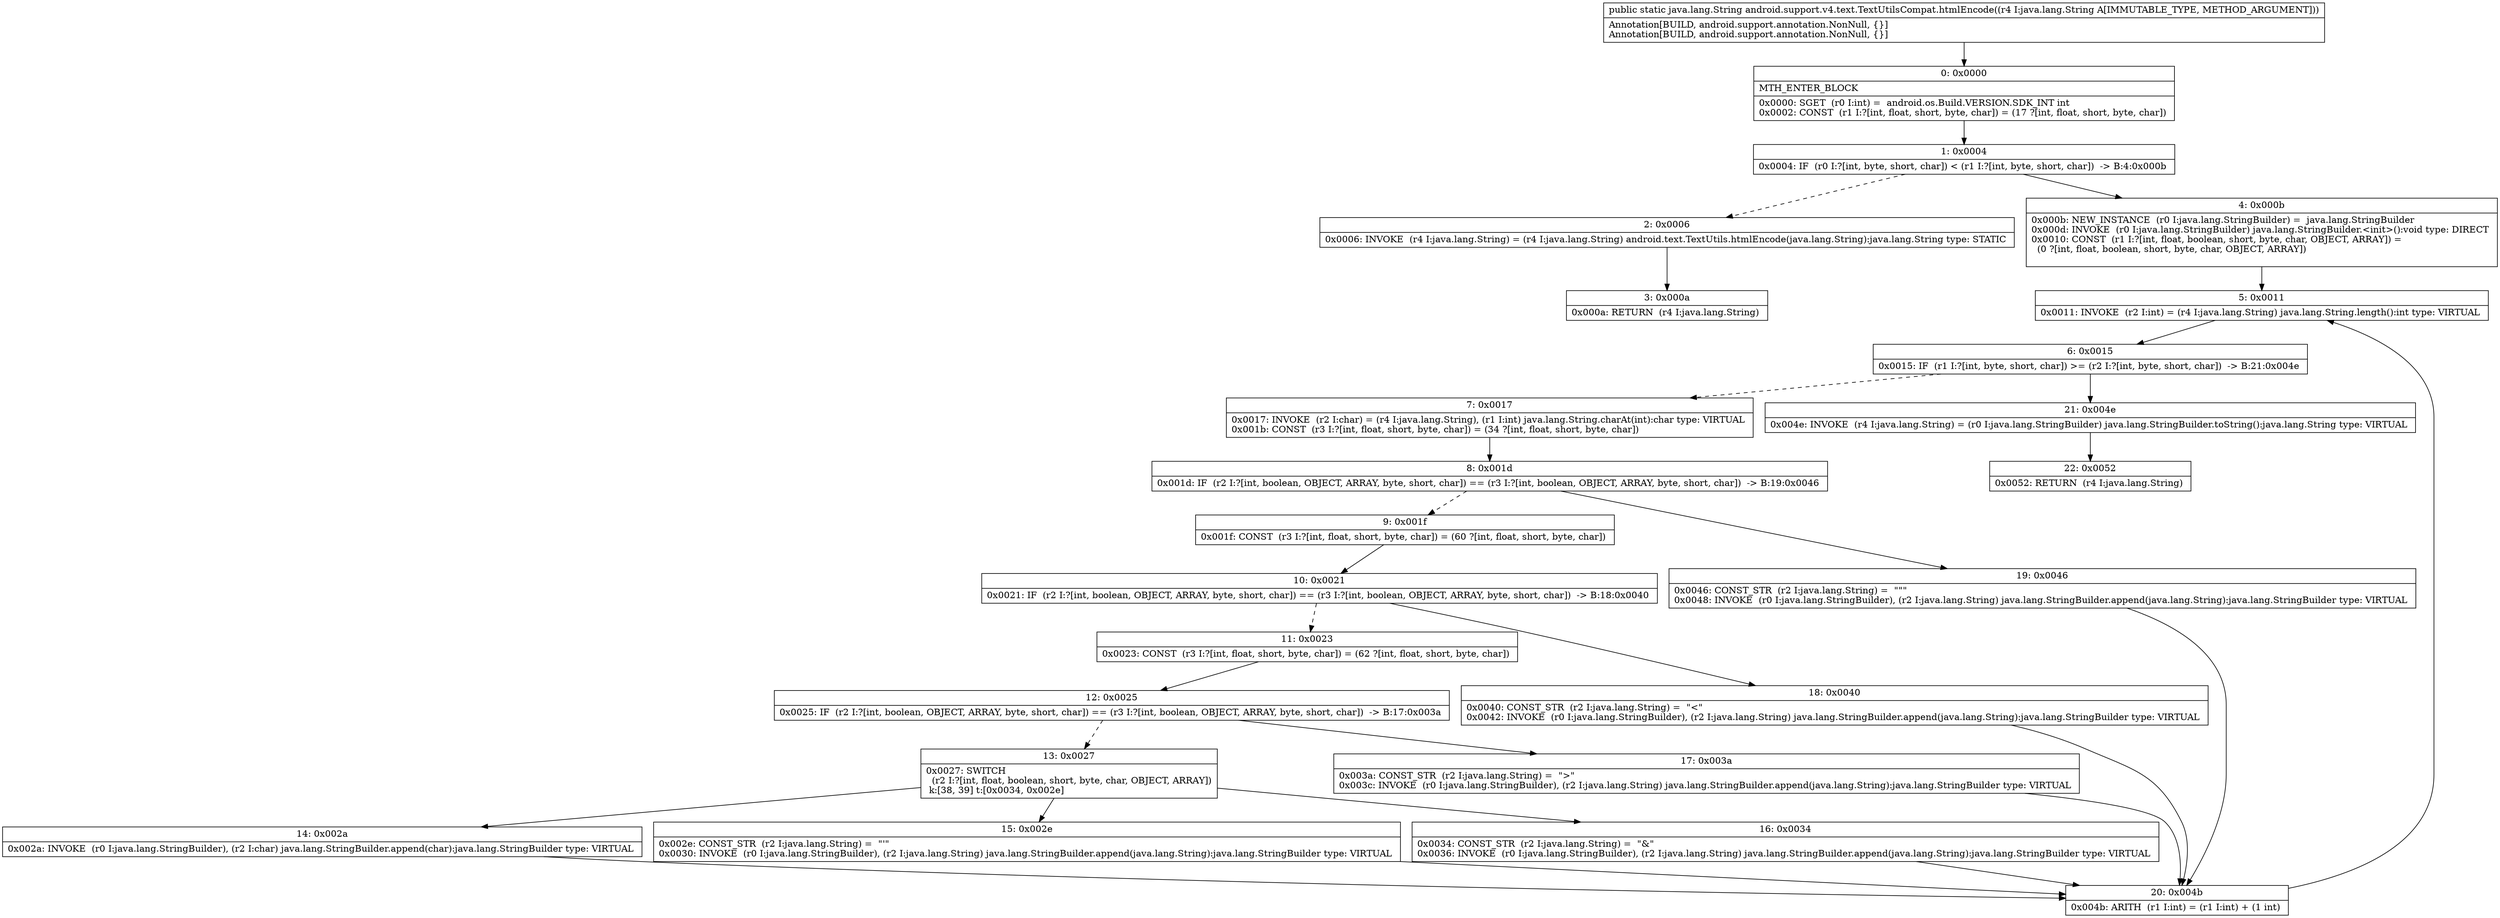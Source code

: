 digraph "CFG forandroid.support.v4.text.TextUtilsCompat.htmlEncode(Ljava\/lang\/String;)Ljava\/lang\/String;" {
Node_0 [shape=record,label="{0\:\ 0x0000|MTH_ENTER_BLOCK\l|0x0000: SGET  (r0 I:int) =  android.os.Build.VERSION.SDK_INT int \l0x0002: CONST  (r1 I:?[int, float, short, byte, char]) = (17 ?[int, float, short, byte, char]) \l}"];
Node_1 [shape=record,label="{1\:\ 0x0004|0x0004: IF  (r0 I:?[int, byte, short, char]) \< (r1 I:?[int, byte, short, char])  \-\> B:4:0x000b \l}"];
Node_2 [shape=record,label="{2\:\ 0x0006|0x0006: INVOKE  (r4 I:java.lang.String) = (r4 I:java.lang.String) android.text.TextUtils.htmlEncode(java.lang.String):java.lang.String type: STATIC \l}"];
Node_3 [shape=record,label="{3\:\ 0x000a|0x000a: RETURN  (r4 I:java.lang.String) \l}"];
Node_4 [shape=record,label="{4\:\ 0x000b|0x000b: NEW_INSTANCE  (r0 I:java.lang.StringBuilder) =  java.lang.StringBuilder \l0x000d: INVOKE  (r0 I:java.lang.StringBuilder) java.lang.StringBuilder.\<init\>():void type: DIRECT \l0x0010: CONST  (r1 I:?[int, float, boolean, short, byte, char, OBJECT, ARRAY]) = \l  (0 ?[int, float, boolean, short, byte, char, OBJECT, ARRAY])\l \l}"];
Node_5 [shape=record,label="{5\:\ 0x0011|0x0011: INVOKE  (r2 I:int) = (r4 I:java.lang.String) java.lang.String.length():int type: VIRTUAL \l}"];
Node_6 [shape=record,label="{6\:\ 0x0015|0x0015: IF  (r1 I:?[int, byte, short, char]) \>= (r2 I:?[int, byte, short, char])  \-\> B:21:0x004e \l}"];
Node_7 [shape=record,label="{7\:\ 0x0017|0x0017: INVOKE  (r2 I:char) = (r4 I:java.lang.String), (r1 I:int) java.lang.String.charAt(int):char type: VIRTUAL \l0x001b: CONST  (r3 I:?[int, float, short, byte, char]) = (34 ?[int, float, short, byte, char]) \l}"];
Node_8 [shape=record,label="{8\:\ 0x001d|0x001d: IF  (r2 I:?[int, boolean, OBJECT, ARRAY, byte, short, char]) == (r3 I:?[int, boolean, OBJECT, ARRAY, byte, short, char])  \-\> B:19:0x0046 \l}"];
Node_9 [shape=record,label="{9\:\ 0x001f|0x001f: CONST  (r3 I:?[int, float, short, byte, char]) = (60 ?[int, float, short, byte, char]) \l}"];
Node_10 [shape=record,label="{10\:\ 0x0021|0x0021: IF  (r2 I:?[int, boolean, OBJECT, ARRAY, byte, short, char]) == (r3 I:?[int, boolean, OBJECT, ARRAY, byte, short, char])  \-\> B:18:0x0040 \l}"];
Node_11 [shape=record,label="{11\:\ 0x0023|0x0023: CONST  (r3 I:?[int, float, short, byte, char]) = (62 ?[int, float, short, byte, char]) \l}"];
Node_12 [shape=record,label="{12\:\ 0x0025|0x0025: IF  (r2 I:?[int, boolean, OBJECT, ARRAY, byte, short, char]) == (r3 I:?[int, boolean, OBJECT, ARRAY, byte, short, char])  \-\> B:17:0x003a \l}"];
Node_13 [shape=record,label="{13\:\ 0x0027|0x0027: SWITCH  \l  (r2 I:?[int, float, boolean, short, byte, char, OBJECT, ARRAY])\l k:[38, 39] t:[0x0034, 0x002e] \l}"];
Node_14 [shape=record,label="{14\:\ 0x002a|0x002a: INVOKE  (r0 I:java.lang.StringBuilder), (r2 I:char) java.lang.StringBuilder.append(char):java.lang.StringBuilder type: VIRTUAL \l}"];
Node_15 [shape=record,label="{15\:\ 0x002e|0x002e: CONST_STR  (r2 I:java.lang.String) =  \"&#39;\" \l0x0030: INVOKE  (r0 I:java.lang.StringBuilder), (r2 I:java.lang.String) java.lang.StringBuilder.append(java.lang.String):java.lang.StringBuilder type: VIRTUAL \l}"];
Node_16 [shape=record,label="{16\:\ 0x0034|0x0034: CONST_STR  (r2 I:java.lang.String) =  \"&amp;\" \l0x0036: INVOKE  (r0 I:java.lang.StringBuilder), (r2 I:java.lang.String) java.lang.StringBuilder.append(java.lang.String):java.lang.StringBuilder type: VIRTUAL \l}"];
Node_17 [shape=record,label="{17\:\ 0x003a|0x003a: CONST_STR  (r2 I:java.lang.String) =  \"&gt;\" \l0x003c: INVOKE  (r0 I:java.lang.StringBuilder), (r2 I:java.lang.String) java.lang.StringBuilder.append(java.lang.String):java.lang.StringBuilder type: VIRTUAL \l}"];
Node_18 [shape=record,label="{18\:\ 0x0040|0x0040: CONST_STR  (r2 I:java.lang.String) =  \"&lt;\" \l0x0042: INVOKE  (r0 I:java.lang.StringBuilder), (r2 I:java.lang.String) java.lang.StringBuilder.append(java.lang.String):java.lang.StringBuilder type: VIRTUAL \l}"];
Node_19 [shape=record,label="{19\:\ 0x0046|0x0046: CONST_STR  (r2 I:java.lang.String) =  \"&quot;\" \l0x0048: INVOKE  (r0 I:java.lang.StringBuilder), (r2 I:java.lang.String) java.lang.StringBuilder.append(java.lang.String):java.lang.StringBuilder type: VIRTUAL \l}"];
Node_20 [shape=record,label="{20\:\ 0x004b|0x004b: ARITH  (r1 I:int) = (r1 I:int) + (1 int) \l}"];
Node_21 [shape=record,label="{21\:\ 0x004e|0x004e: INVOKE  (r4 I:java.lang.String) = (r0 I:java.lang.StringBuilder) java.lang.StringBuilder.toString():java.lang.String type: VIRTUAL \l}"];
Node_22 [shape=record,label="{22\:\ 0x0052|0x0052: RETURN  (r4 I:java.lang.String) \l}"];
MethodNode[shape=record,label="{public static java.lang.String android.support.v4.text.TextUtilsCompat.htmlEncode((r4 I:java.lang.String A[IMMUTABLE_TYPE, METHOD_ARGUMENT]))  | Annotation[BUILD, android.support.annotation.NonNull, \{\}]\lAnnotation[BUILD, android.support.annotation.NonNull, \{\}]\l}"];
MethodNode -> Node_0;
Node_0 -> Node_1;
Node_1 -> Node_2[style=dashed];
Node_1 -> Node_4;
Node_2 -> Node_3;
Node_4 -> Node_5;
Node_5 -> Node_6;
Node_6 -> Node_7[style=dashed];
Node_6 -> Node_21;
Node_7 -> Node_8;
Node_8 -> Node_9[style=dashed];
Node_8 -> Node_19;
Node_9 -> Node_10;
Node_10 -> Node_11[style=dashed];
Node_10 -> Node_18;
Node_11 -> Node_12;
Node_12 -> Node_13[style=dashed];
Node_12 -> Node_17;
Node_13 -> Node_14;
Node_13 -> Node_15;
Node_13 -> Node_16;
Node_14 -> Node_20;
Node_15 -> Node_20;
Node_16 -> Node_20;
Node_17 -> Node_20;
Node_18 -> Node_20;
Node_19 -> Node_20;
Node_20 -> Node_5;
Node_21 -> Node_22;
}

